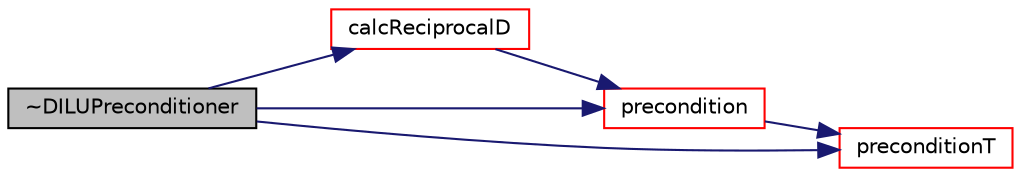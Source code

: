 digraph "~DILUPreconditioner"
{
  bgcolor="transparent";
  edge [fontname="Helvetica",fontsize="10",labelfontname="Helvetica",labelfontsize="10"];
  node [fontname="Helvetica",fontsize="10",shape=record];
  rankdir="LR";
  Node1 [label="~DILUPreconditioner",height=0.2,width=0.4,color="black", fillcolor="grey75", style="filled", fontcolor="black"];
  Node1 -> Node2 [color="midnightblue",fontsize="10",style="solid",fontname="Helvetica"];
  Node2 [label="calcReciprocalD",height=0.2,width=0.4,color="red",URL="$a00529.html#a0e2f579bbf250828b4e3f250dbadf455",tooltip="Calculate the reciprocal of the preconditioned diagonal. "];
  Node2 -> Node3 [color="midnightblue",fontsize="10",style="solid",fontname="Helvetica"];
  Node3 [label="precondition",height=0.2,width=0.4,color="red",URL="$a00529.html#a365a52f60a6c9be0a4775e814d50c2c7",tooltip="Return wA the preconditioned form of residual rA. "];
  Node3 -> Node4 [color="midnightblue",fontsize="10",style="solid",fontname="Helvetica"];
  Node4 [label="preconditionT",height=0.2,width=0.4,color="red",URL="$a00529.html#a0ee9de4840f691f2b58d06fc41b080d6",tooltip="Return wT the transpose-matrix preconditioned form of residual rT. "];
  Node1 -> Node3 [color="midnightblue",fontsize="10",style="solid",fontname="Helvetica"];
  Node1 -> Node4 [color="midnightblue",fontsize="10",style="solid",fontname="Helvetica"];
}
